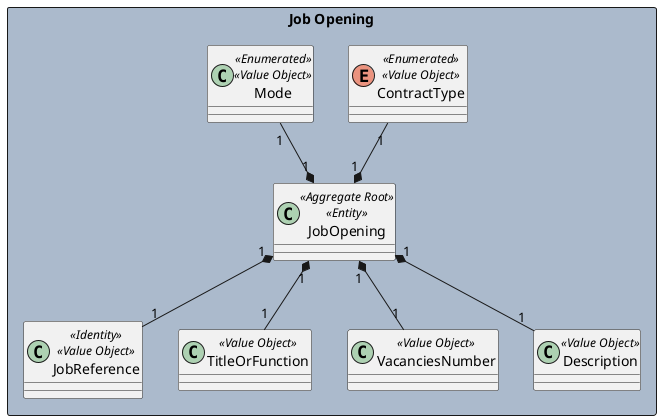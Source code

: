 @startuml
''skinparam monochrome true
skinparam packageStyle rectangle
skinparam shadowing false


rectangle "Job Opening" #abbacc {

    class JobOpening<<Aggregate Root>><<Entity>>{}

    class JobReference<<Identity>><<Value Object>>{}

    class TitleOrFunction<<Value Object>>{}

    enum ContractType<<Enumerated>><<Value Object>>{}

    class Mode<<Enumerated>><<Value Object>>{}


    class VacanciesNumber<<Value Object>>{}

    class Description<<Value Object>>{}

    ''Maybe go to Interview Model

}



JobReference "1" -up-* "1" JobOpening
TitleOrFunction "1" -up-* "1" JobOpening
ContractType "1" --* "1" JobOpening
Mode "1" --* "1" JobOpening
Description "1" -up-* "1" JobOpening
VacanciesNumber "1" -up-* "1" JobOpening

@enduml